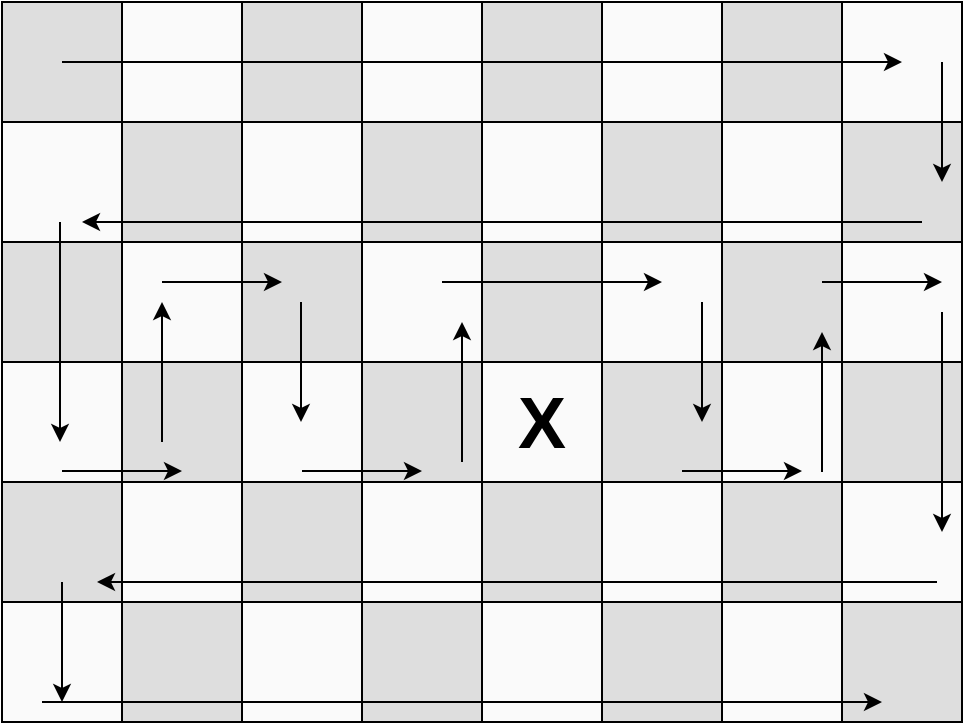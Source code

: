 <mxfile version="12.1.3" pages="1"><diagram id="mzS1SRTGNz4UT2QSXi6O" name="Page-1"><mxGraphModel dx="1648" dy="576" grid="1" gridSize="10" guides="1" tooltips="1" connect="1" arrows="1" fold="1" page="1" pageScale="1" pageWidth="827" pageHeight="1169" math="0" shadow="0"><root><mxCell id="0"/><mxCell id="1" parent="0"/><mxCell id="4RWRv6y7o01ZksJq3LkH-36" value="" style="rounded=0;whiteSpace=wrap;html=1;strokeColor=#000000;fillColor=#DEDEDE;" vertex="1" parent="1"><mxGeometry x="90" y="70" width="60" height="60" as="geometry"/></mxCell><mxCell id="4RWRv6y7o01ZksJq3LkH-37" value="" style="rounded=0;whiteSpace=wrap;html=1;strokeColor=#000000;fillColor=#FAFAFA;" vertex="1" parent="1"><mxGeometry x="150" y="70" width="60" height="60" as="geometry"/></mxCell><mxCell id="4RWRv6y7o01ZksJq3LkH-39" value="" style="rounded=0;whiteSpace=wrap;html=1;strokeColor=#000000;fillColor=#DEDEDE;" vertex="1" parent="1"><mxGeometry x="210" y="70" width="60" height="60" as="geometry"/></mxCell><mxCell id="4RWRv6y7o01ZksJq3LkH-40" value="" style="rounded=0;whiteSpace=wrap;html=1;strokeColor=#000000;fillColor=#FAFAFA;" vertex="1" parent="1"><mxGeometry x="270" y="70" width="60" height="60" as="geometry"/></mxCell><mxCell id="4RWRv6y7o01ZksJq3LkH-41" value="" style="rounded=0;whiteSpace=wrap;html=1;strokeColor=#000000;fillColor=#DEDEDE;" vertex="1" parent="1"><mxGeometry x="330" y="70" width="60" height="60" as="geometry"/></mxCell><mxCell id="4RWRv6y7o01ZksJq3LkH-42" value="" style="rounded=0;whiteSpace=wrap;html=1;strokeColor=#000000;fillColor=#FAFAFA;" vertex="1" parent="1"><mxGeometry x="390" y="70" width="60" height="60" as="geometry"/></mxCell><mxCell id="4RWRv6y7o01ZksJq3LkH-43" value="" style="rounded=0;whiteSpace=wrap;html=1;strokeColor=#000000;fillColor=#DEDEDE;" vertex="1" parent="1"><mxGeometry x="450" y="70" width="60" height="60" as="geometry"/></mxCell><mxCell id="4RWRv6y7o01ZksJq3LkH-44" value="" style="rounded=0;whiteSpace=wrap;html=1;strokeColor=#000000;fillColor=#FAFAFA;" vertex="1" parent="1"><mxGeometry x="510" y="70" width="60" height="60" as="geometry"/></mxCell><mxCell id="4RWRv6y7o01ZksJq3LkH-45" value="" style="rounded=0;whiteSpace=wrap;html=1;strokeColor=#000000;fillColor=#FAFAFA;" vertex="1" parent="1"><mxGeometry x="90" y="130" width="60" height="60" as="geometry"/></mxCell><mxCell id="4RWRv6y7o01ZksJq3LkH-46" value="" style="rounded=0;whiteSpace=wrap;html=1;strokeColor=#000000;fillColor=#DEDEDE;" vertex="1" parent="1"><mxGeometry x="150" y="130" width="60" height="60" as="geometry"/></mxCell><mxCell id="4RWRv6y7o01ZksJq3LkH-47" value="" style="rounded=0;whiteSpace=wrap;html=1;strokeColor=#000000;fillColor=#FAFAFA;" vertex="1" parent="1"><mxGeometry x="210" y="130" width="60" height="60" as="geometry"/></mxCell><mxCell id="4RWRv6y7o01ZksJq3LkH-48" value="" style="rounded=0;whiteSpace=wrap;html=1;strokeColor=#000000;fillColor=#DEDEDE;" vertex="1" parent="1"><mxGeometry x="270" y="130" width="60" height="60" as="geometry"/></mxCell><mxCell id="4RWRv6y7o01ZksJq3LkH-49" value="" style="rounded=0;whiteSpace=wrap;html=1;strokeColor=#000000;fillColor=#FAFAFA;" vertex="1" parent="1"><mxGeometry x="330" y="130" width="60" height="60" as="geometry"/></mxCell><mxCell id="4RWRv6y7o01ZksJq3LkH-50" value="" style="rounded=0;whiteSpace=wrap;html=1;strokeColor=#000000;fillColor=#DEDEDE;" vertex="1" parent="1"><mxGeometry x="390" y="130" width="60" height="60" as="geometry"/></mxCell><mxCell id="4RWRv6y7o01ZksJq3LkH-51" value="" style="rounded=0;whiteSpace=wrap;html=1;strokeColor=#000000;fillColor=#FAFAFA;" vertex="1" parent="1"><mxGeometry x="450" y="130" width="60" height="60" as="geometry"/></mxCell><mxCell id="4RWRv6y7o01ZksJq3LkH-52" value="" style="rounded=0;whiteSpace=wrap;html=1;strokeColor=#000000;fillColor=#DEDEDE;" vertex="1" parent="1"><mxGeometry x="510" y="130" width="60" height="60" as="geometry"/></mxCell><mxCell id="4RWRv6y7o01ZksJq3LkH-53" value="" style="rounded=0;whiteSpace=wrap;html=1;strokeColor=#000000;fillColor=#DEDEDE;" vertex="1" parent="1"><mxGeometry x="90" y="190" width="60" height="60" as="geometry"/></mxCell><mxCell id="4RWRv6y7o01ZksJq3LkH-54" value="" style="rounded=0;whiteSpace=wrap;html=1;strokeColor=#000000;fillColor=#FAFAFA;" vertex="1" parent="1"><mxGeometry x="150" y="190" width="60" height="60" as="geometry"/></mxCell><mxCell id="4RWRv6y7o01ZksJq3LkH-55" value="" style="rounded=0;whiteSpace=wrap;html=1;strokeColor=#000000;fillColor=#DEDEDE;" vertex="1" parent="1"><mxGeometry x="210" y="190" width="60" height="60" as="geometry"/></mxCell><mxCell id="4RWRv6y7o01ZksJq3LkH-56" value="" style="rounded=0;whiteSpace=wrap;html=1;strokeColor=#000000;fillColor=#FAFAFA;" vertex="1" parent="1"><mxGeometry x="270" y="190" width="60" height="60" as="geometry"/></mxCell><mxCell id="4RWRv6y7o01ZksJq3LkH-57" value="" style="rounded=0;whiteSpace=wrap;html=1;strokeColor=#000000;fillColor=#DEDEDE;" vertex="1" parent="1"><mxGeometry x="330" y="190" width="60" height="60" as="geometry"/></mxCell><mxCell id="4RWRv6y7o01ZksJq3LkH-58" value="" style="rounded=0;whiteSpace=wrap;html=1;strokeColor=#000000;fillColor=#FAFAFA;" vertex="1" parent="1"><mxGeometry x="390" y="190" width="60" height="60" as="geometry"/></mxCell><mxCell id="4RWRv6y7o01ZksJq3LkH-59" value="" style="rounded=0;whiteSpace=wrap;html=1;strokeColor=#000000;fillColor=#DEDEDE;" vertex="1" parent="1"><mxGeometry x="450" y="190" width="60" height="60" as="geometry"/></mxCell><mxCell id="4RWRv6y7o01ZksJq3LkH-60" value="" style="rounded=0;whiteSpace=wrap;html=1;strokeColor=#000000;fillColor=#FAFAFA;" vertex="1" parent="1"><mxGeometry x="510" y="190" width="60" height="60" as="geometry"/></mxCell><mxCell id="4RWRv6y7o01ZksJq3LkH-61" value="" style="rounded=0;whiteSpace=wrap;html=1;strokeColor=#000000;fillColor=#FAFAFA;" vertex="1" parent="1"><mxGeometry x="90" y="250" width="60" height="60" as="geometry"/></mxCell><mxCell id="4RWRv6y7o01ZksJq3LkH-62" value="" style="rounded=0;whiteSpace=wrap;html=1;strokeColor=#000000;fillColor=#DEDEDE;" vertex="1" parent="1"><mxGeometry x="150" y="250" width="60" height="60" as="geometry"/></mxCell><mxCell id="4RWRv6y7o01ZksJq3LkH-63" value="" style="rounded=0;whiteSpace=wrap;html=1;strokeColor=#000000;fillColor=#FAFAFA;" vertex="1" parent="1"><mxGeometry x="210" y="250" width="60" height="60" as="geometry"/></mxCell><mxCell id="4RWRv6y7o01ZksJq3LkH-64" value="" style="rounded=0;whiteSpace=wrap;html=1;strokeColor=#000000;fillColor=#DEDEDE;" vertex="1" parent="1"><mxGeometry x="270" y="250" width="60" height="60" as="geometry"/></mxCell><mxCell id="4RWRv6y7o01ZksJq3LkH-65" value="&lt;font style=&quot;font-size: 36px&quot;&gt;&lt;b&gt;X&lt;/b&gt;&lt;/font&gt;" style="rounded=0;whiteSpace=wrap;html=1;strokeColor=#000000;fillColor=#FAFAFA;" vertex="1" parent="1"><mxGeometry x="330" y="250" width="60" height="60" as="geometry"/></mxCell><mxCell id="4RWRv6y7o01ZksJq3LkH-66" value="" style="rounded=0;whiteSpace=wrap;html=1;strokeColor=#000000;fillColor=#DEDEDE;" vertex="1" parent="1"><mxGeometry x="390" y="250" width="60" height="60" as="geometry"/></mxCell><mxCell id="4RWRv6y7o01ZksJq3LkH-67" value="" style="rounded=0;whiteSpace=wrap;html=1;strokeColor=#000000;fillColor=#FAFAFA;" vertex="1" parent="1"><mxGeometry x="450" y="250" width="60" height="60" as="geometry"/></mxCell><mxCell id="4RWRv6y7o01ZksJq3LkH-68" value="" style="rounded=0;whiteSpace=wrap;html=1;strokeColor=#000000;fillColor=#DEDEDE;" vertex="1" parent="1"><mxGeometry x="510" y="250" width="60" height="60" as="geometry"/></mxCell><mxCell id="4RWRv6y7o01ZksJq3LkH-69" value="" style="rounded=0;whiteSpace=wrap;html=1;strokeColor=#000000;fillColor=#DEDEDE;" vertex="1" parent="1"><mxGeometry x="90" y="310" width="60" height="60" as="geometry"/></mxCell><mxCell id="4RWRv6y7o01ZksJq3LkH-70" value="" style="rounded=0;whiteSpace=wrap;html=1;strokeColor=#000000;fillColor=#FAFAFA;" vertex="1" parent="1"><mxGeometry x="150" y="310" width="60" height="60" as="geometry"/></mxCell><mxCell id="4RWRv6y7o01ZksJq3LkH-71" value="" style="rounded=0;whiteSpace=wrap;html=1;strokeColor=#000000;fillColor=#DEDEDE;" vertex="1" parent="1"><mxGeometry x="210" y="310" width="60" height="60" as="geometry"/></mxCell><mxCell id="4RWRv6y7o01ZksJq3LkH-72" value="" style="rounded=0;whiteSpace=wrap;html=1;strokeColor=#000000;fillColor=#FAFAFA;" vertex="1" parent="1"><mxGeometry x="270" y="310" width="60" height="60" as="geometry"/></mxCell><mxCell id="4RWRv6y7o01ZksJq3LkH-73" value="" style="rounded=0;whiteSpace=wrap;html=1;strokeColor=#000000;fillColor=#DEDEDE;" vertex="1" parent="1"><mxGeometry x="330" y="310" width="60" height="60" as="geometry"/></mxCell><mxCell id="4RWRv6y7o01ZksJq3LkH-74" value="" style="rounded=0;whiteSpace=wrap;html=1;strokeColor=#000000;fillColor=#FAFAFA;" vertex="1" parent="1"><mxGeometry x="390" y="310" width="60" height="60" as="geometry"/></mxCell><mxCell id="4RWRv6y7o01ZksJq3LkH-75" value="" style="rounded=0;whiteSpace=wrap;html=1;strokeColor=#000000;fillColor=#DEDEDE;" vertex="1" parent="1"><mxGeometry x="450" y="310" width="60" height="60" as="geometry"/></mxCell><mxCell id="4RWRv6y7o01ZksJq3LkH-76" value="" style="rounded=0;whiteSpace=wrap;html=1;strokeColor=#000000;fillColor=#FAFAFA;" vertex="1" parent="1"><mxGeometry x="510" y="310" width="60" height="60" as="geometry"/></mxCell><mxCell id="4RWRv6y7o01ZksJq3LkH-77" value="" style="rounded=0;whiteSpace=wrap;html=1;strokeColor=#000000;fillColor=#FAFAFA;" vertex="1" parent="1"><mxGeometry x="90" y="370" width="60" height="60" as="geometry"/></mxCell><mxCell id="4RWRv6y7o01ZksJq3LkH-78" value="" style="rounded=0;whiteSpace=wrap;html=1;strokeColor=#000000;fillColor=#DEDEDE;" vertex="1" parent="1"><mxGeometry x="150" y="370" width="60" height="60" as="geometry"/></mxCell><mxCell id="4RWRv6y7o01ZksJq3LkH-79" value="" style="rounded=0;whiteSpace=wrap;html=1;strokeColor=#000000;fillColor=#FAFAFA;" vertex="1" parent="1"><mxGeometry x="210" y="370" width="60" height="60" as="geometry"/></mxCell><mxCell id="4RWRv6y7o01ZksJq3LkH-80" value="" style="rounded=0;whiteSpace=wrap;html=1;strokeColor=#000000;fillColor=#DEDEDE;" vertex="1" parent="1"><mxGeometry x="270" y="370" width="60" height="60" as="geometry"/></mxCell><mxCell id="4RWRv6y7o01ZksJq3LkH-81" value="" style="rounded=0;whiteSpace=wrap;html=1;strokeColor=#000000;fillColor=#FAFAFA;" vertex="1" parent="1"><mxGeometry x="330" y="370" width="60" height="60" as="geometry"/></mxCell><mxCell id="4RWRv6y7o01ZksJq3LkH-82" value="" style="rounded=0;whiteSpace=wrap;html=1;strokeColor=#000000;fillColor=#DEDEDE;" vertex="1" parent="1"><mxGeometry x="390" y="370" width="60" height="60" as="geometry"/></mxCell><mxCell id="4RWRv6y7o01ZksJq3LkH-83" value="" style="rounded=0;whiteSpace=wrap;html=1;strokeColor=#000000;fillColor=#FAFAFA;" vertex="1" parent="1"><mxGeometry x="450" y="370" width="60" height="60" as="geometry"/></mxCell><mxCell id="4RWRv6y7o01ZksJq3LkH-84" value="" style="rounded=0;whiteSpace=wrap;html=1;strokeColor=#000000;fillColor=#DEDEDE;" vertex="1" parent="1"><mxGeometry x="510" y="370" width="60" height="60" as="geometry"/></mxCell><mxCell id="4RWRv6y7o01ZksJq3LkH-87" value="" style="endArrow=classic;html=1;" edge="1" parent="1"><mxGeometry width="50" height="50" relative="1" as="geometry"><mxPoint x="120" y="100" as="sourcePoint"/><mxPoint x="540" y="100" as="targetPoint"/></mxGeometry></mxCell><mxCell id="4RWRv6y7o01ZksJq3LkH-88" value="" style="endArrow=classic;html=1;" edge="1" parent="1"><mxGeometry width="50" height="50" relative="1" as="geometry"><mxPoint x="560" y="100" as="sourcePoint"/><mxPoint x="560" y="160" as="targetPoint"/></mxGeometry></mxCell><mxCell id="4RWRv6y7o01ZksJq3LkH-89" value="" style="endArrow=classic;html=1;" edge="1" parent="1"><mxGeometry width="50" height="50" relative="1" as="geometry"><mxPoint x="550" y="180" as="sourcePoint"/><mxPoint x="130" y="180" as="targetPoint"/></mxGeometry></mxCell><mxCell id="4RWRv6y7o01ZksJq3LkH-93" value="" style="endArrow=classic;html=1;" edge="1" parent="1"><mxGeometry width="50" height="50" relative="1" as="geometry"><mxPoint x="119" y="180" as="sourcePoint"/><mxPoint x="119" y="290" as="targetPoint"/></mxGeometry></mxCell><mxCell id="4RWRv6y7o01ZksJq3LkH-94" value="" style="endArrow=classic;html=1;" edge="1" parent="1"><mxGeometry width="50" height="50" relative="1" as="geometry"><mxPoint x="120" y="304.5" as="sourcePoint"/><mxPoint x="180" y="304.5" as="targetPoint"/></mxGeometry></mxCell><mxCell id="4RWRv6y7o01ZksJq3LkH-95" value="" style="endArrow=classic;html=1;" edge="1" parent="1"><mxGeometry width="50" height="50" relative="1" as="geometry"><mxPoint x="170" y="290" as="sourcePoint"/><mxPoint x="170" y="220" as="targetPoint"/></mxGeometry></mxCell><mxCell id="4RWRv6y7o01ZksJq3LkH-96" value="" style="endArrow=classic;html=1;" edge="1" parent="1"><mxGeometry width="50" height="50" relative="1" as="geometry"><mxPoint x="170" y="210" as="sourcePoint"/><mxPoint x="230" y="210" as="targetPoint"/></mxGeometry></mxCell><mxCell id="4RWRv6y7o01ZksJq3LkH-97" value="" style="endArrow=classic;html=1;" edge="1" parent="1"><mxGeometry width="50" height="50" relative="1" as="geometry"><mxPoint x="239.5" y="220" as="sourcePoint"/><mxPoint x="239.5" y="280" as="targetPoint"/></mxGeometry></mxCell><mxCell id="4RWRv6y7o01ZksJq3LkH-98" value="" style="endArrow=classic;html=1;" edge="1" parent="1"><mxGeometry width="50" height="50" relative="1" as="geometry"><mxPoint x="240" y="304.5" as="sourcePoint"/><mxPoint x="300" y="304.5" as="targetPoint"/></mxGeometry></mxCell><mxCell id="4RWRv6y7o01ZksJq3LkH-99" value="" style="endArrow=classic;html=1;" edge="1" parent="1"><mxGeometry width="50" height="50" relative="1" as="geometry"><mxPoint x="320" y="300" as="sourcePoint"/><mxPoint x="320" y="230" as="targetPoint"/></mxGeometry></mxCell><mxCell id="4RWRv6y7o01ZksJq3LkH-101" value="" style="endArrow=classic;html=1;" edge="1" parent="1"><mxGeometry width="50" height="50" relative="1" as="geometry"><mxPoint x="310" y="210" as="sourcePoint"/><mxPoint x="420" y="210" as="targetPoint"/></mxGeometry></mxCell><mxCell id="4RWRv6y7o01ZksJq3LkH-102" value="" style="endArrow=classic;html=1;" edge="1" parent="1"><mxGeometry width="50" height="50" relative="1" as="geometry"><mxPoint x="440" y="220" as="sourcePoint"/><mxPoint x="440" y="280" as="targetPoint"/></mxGeometry></mxCell><mxCell id="4RWRv6y7o01ZksJq3LkH-103" value="" style="endArrow=classic;html=1;" edge="1" parent="1"><mxGeometry width="50" height="50" relative="1" as="geometry"><mxPoint x="430" y="304.5" as="sourcePoint"/><mxPoint x="490" y="304.5" as="targetPoint"/></mxGeometry></mxCell><mxCell id="4RWRv6y7o01ZksJq3LkH-104" value="" style="endArrow=classic;html=1;" edge="1" parent="1"><mxGeometry width="50" height="50" relative="1" as="geometry"><mxPoint x="500" y="305" as="sourcePoint"/><mxPoint x="500" y="235" as="targetPoint"/></mxGeometry></mxCell><mxCell id="4RWRv6y7o01ZksJq3LkH-105" value="" style="endArrow=classic;html=1;" edge="1" parent="1"><mxGeometry width="50" height="50" relative="1" as="geometry"><mxPoint x="500" y="210" as="sourcePoint"/><mxPoint x="560" y="210" as="targetPoint"/></mxGeometry></mxCell><mxCell id="4RWRv6y7o01ZksJq3LkH-106" value="" style="endArrow=classic;html=1;" edge="1" parent="1"><mxGeometry width="50" height="50" relative="1" as="geometry"><mxPoint x="560" y="225" as="sourcePoint"/><mxPoint x="560" y="335" as="targetPoint"/></mxGeometry></mxCell><mxCell id="4RWRv6y7o01ZksJq3LkH-107" value="" style="endArrow=classic;html=1;" edge="1" parent="1"><mxGeometry width="50" height="50" relative="1" as="geometry"><mxPoint x="557.5" y="360" as="sourcePoint"/><mxPoint x="137.5" y="360" as="targetPoint"/></mxGeometry></mxCell><mxCell id="4RWRv6y7o01ZksJq3LkH-108" value="" style="endArrow=classic;html=1;" edge="1" parent="1"><mxGeometry width="50" height="50" relative="1" as="geometry"><mxPoint x="120" y="360" as="sourcePoint"/><mxPoint x="120" y="420" as="targetPoint"/></mxGeometry></mxCell><mxCell id="4RWRv6y7o01ZksJq3LkH-109" value="" style="endArrow=classic;html=1;" edge="1" parent="1"><mxGeometry width="50" height="50" relative="1" as="geometry"><mxPoint x="110" y="420" as="sourcePoint"/><mxPoint x="530" y="420" as="targetPoint"/></mxGeometry></mxCell></root></mxGraphModel></diagram></mxfile>